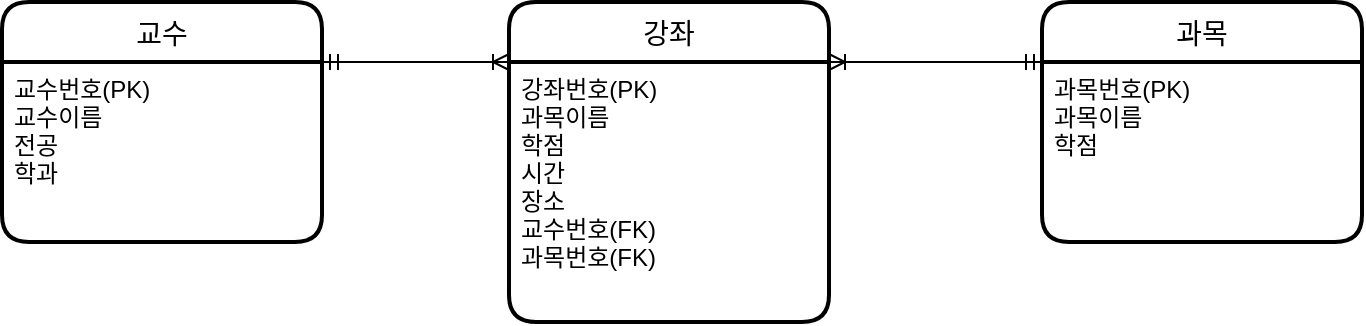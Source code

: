 <mxfile version="20.8.20" type="device"><diagram name="페이지-1" id="56yFOlz8KpNYpd3l9ggX"><mxGraphModel dx="819" dy="437" grid="1" gridSize="10" guides="1" tooltips="1" connect="1" arrows="1" fold="1" page="1" pageScale="1" pageWidth="827" pageHeight="1169" math="0" shadow="0"><root><mxCell id="0"/><mxCell id="1" parent="0"/><mxCell id="UFqRe0T_mgA5_YR8JQLo-1" value="교수" style="swimlane;childLayout=stackLayout;horizontal=1;startSize=30;horizontalStack=0;rounded=1;fontSize=14;fontStyle=0;strokeWidth=2;resizeParent=0;resizeLast=1;shadow=0;dashed=0;align=center;" vertex="1" parent="1"><mxGeometry x="80" y="320" width="160" height="120" as="geometry"/></mxCell><mxCell id="UFqRe0T_mgA5_YR8JQLo-2" value="교수번호(PK)&#10;교수이름&#10;전공&#10;학과" style="align=left;strokeColor=none;fillColor=none;spacingLeft=4;fontSize=12;verticalAlign=top;resizable=0;rotatable=0;part=1;" vertex="1" parent="UFqRe0T_mgA5_YR8JQLo-1"><mxGeometry y="30" width="160" height="90" as="geometry"/></mxCell><mxCell id="UFqRe0T_mgA5_YR8JQLo-4" value="과목" style="swimlane;childLayout=stackLayout;horizontal=1;startSize=30;horizontalStack=0;rounded=1;fontSize=14;fontStyle=0;strokeWidth=2;resizeParent=0;resizeLast=1;shadow=0;dashed=0;align=center;" vertex="1" parent="1"><mxGeometry x="600" y="320" width="160" height="120" as="geometry"/></mxCell><mxCell id="UFqRe0T_mgA5_YR8JQLo-5" value="과목번호(PK)&#10;과목이름&#10;학점" style="align=left;strokeColor=none;fillColor=none;spacingLeft=4;fontSize=12;verticalAlign=top;resizable=0;rotatable=0;part=1;" vertex="1" parent="UFqRe0T_mgA5_YR8JQLo-4"><mxGeometry y="30" width="160" height="90" as="geometry"/></mxCell><mxCell id="UFqRe0T_mgA5_YR8JQLo-10" value="강좌" style="swimlane;childLayout=stackLayout;horizontal=1;startSize=30;horizontalStack=0;rounded=1;fontSize=14;fontStyle=0;strokeWidth=2;resizeParent=0;resizeLast=1;shadow=0;dashed=0;align=center;" vertex="1" parent="1"><mxGeometry x="333.5" y="320" width="160" height="160" as="geometry"/></mxCell><mxCell id="UFqRe0T_mgA5_YR8JQLo-11" value="강좌번호(PK)&#10;과목이름&#10;학점&#10;시간&#10;장소&#10;교수번호(FK)&#10;과목번호(FK)" style="align=left;strokeColor=none;fillColor=none;spacingLeft=4;fontSize=12;verticalAlign=top;resizable=0;rotatable=0;part=1;" vertex="1" parent="UFqRe0T_mgA5_YR8JQLo-10"><mxGeometry y="30" width="160" height="130" as="geometry"/></mxCell><mxCell id="UFqRe0T_mgA5_YR8JQLo-17" value="" style="edgeStyle=entityRelationEdgeStyle;fontSize=12;html=1;endArrow=ERoneToMany;startArrow=ERmandOne;rounded=0;exitX=1;exitY=0;exitDx=0;exitDy=0;entryX=0;entryY=0;entryDx=0;entryDy=0;" edge="1" parent="1" source="UFqRe0T_mgA5_YR8JQLo-2" target="UFqRe0T_mgA5_YR8JQLo-11"><mxGeometry width="100" height="100" relative="1" as="geometry"><mxPoint x="360" y="440" as="sourcePoint"/><mxPoint x="310" y="430" as="targetPoint"/></mxGeometry></mxCell><mxCell id="UFqRe0T_mgA5_YR8JQLo-18" value="" style="edgeStyle=entityRelationEdgeStyle;fontSize=12;html=1;endArrow=ERoneToMany;startArrow=ERmandOne;rounded=0;entryX=1;entryY=0;entryDx=0;entryDy=0;exitX=0;exitY=0;exitDx=0;exitDy=0;" edge="1" parent="1" source="UFqRe0T_mgA5_YR8JQLo-5" target="UFqRe0T_mgA5_YR8JQLo-11"><mxGeometry width="100" height="100" relative="1" as="geometry"><mxPoint x="560" y="430" as="sourcePoint"/><mxPoint x="490" y="390" as="targetPoint"/></mxGeometry></mxCell></root></mxGraphModel></diagram></mxfile>